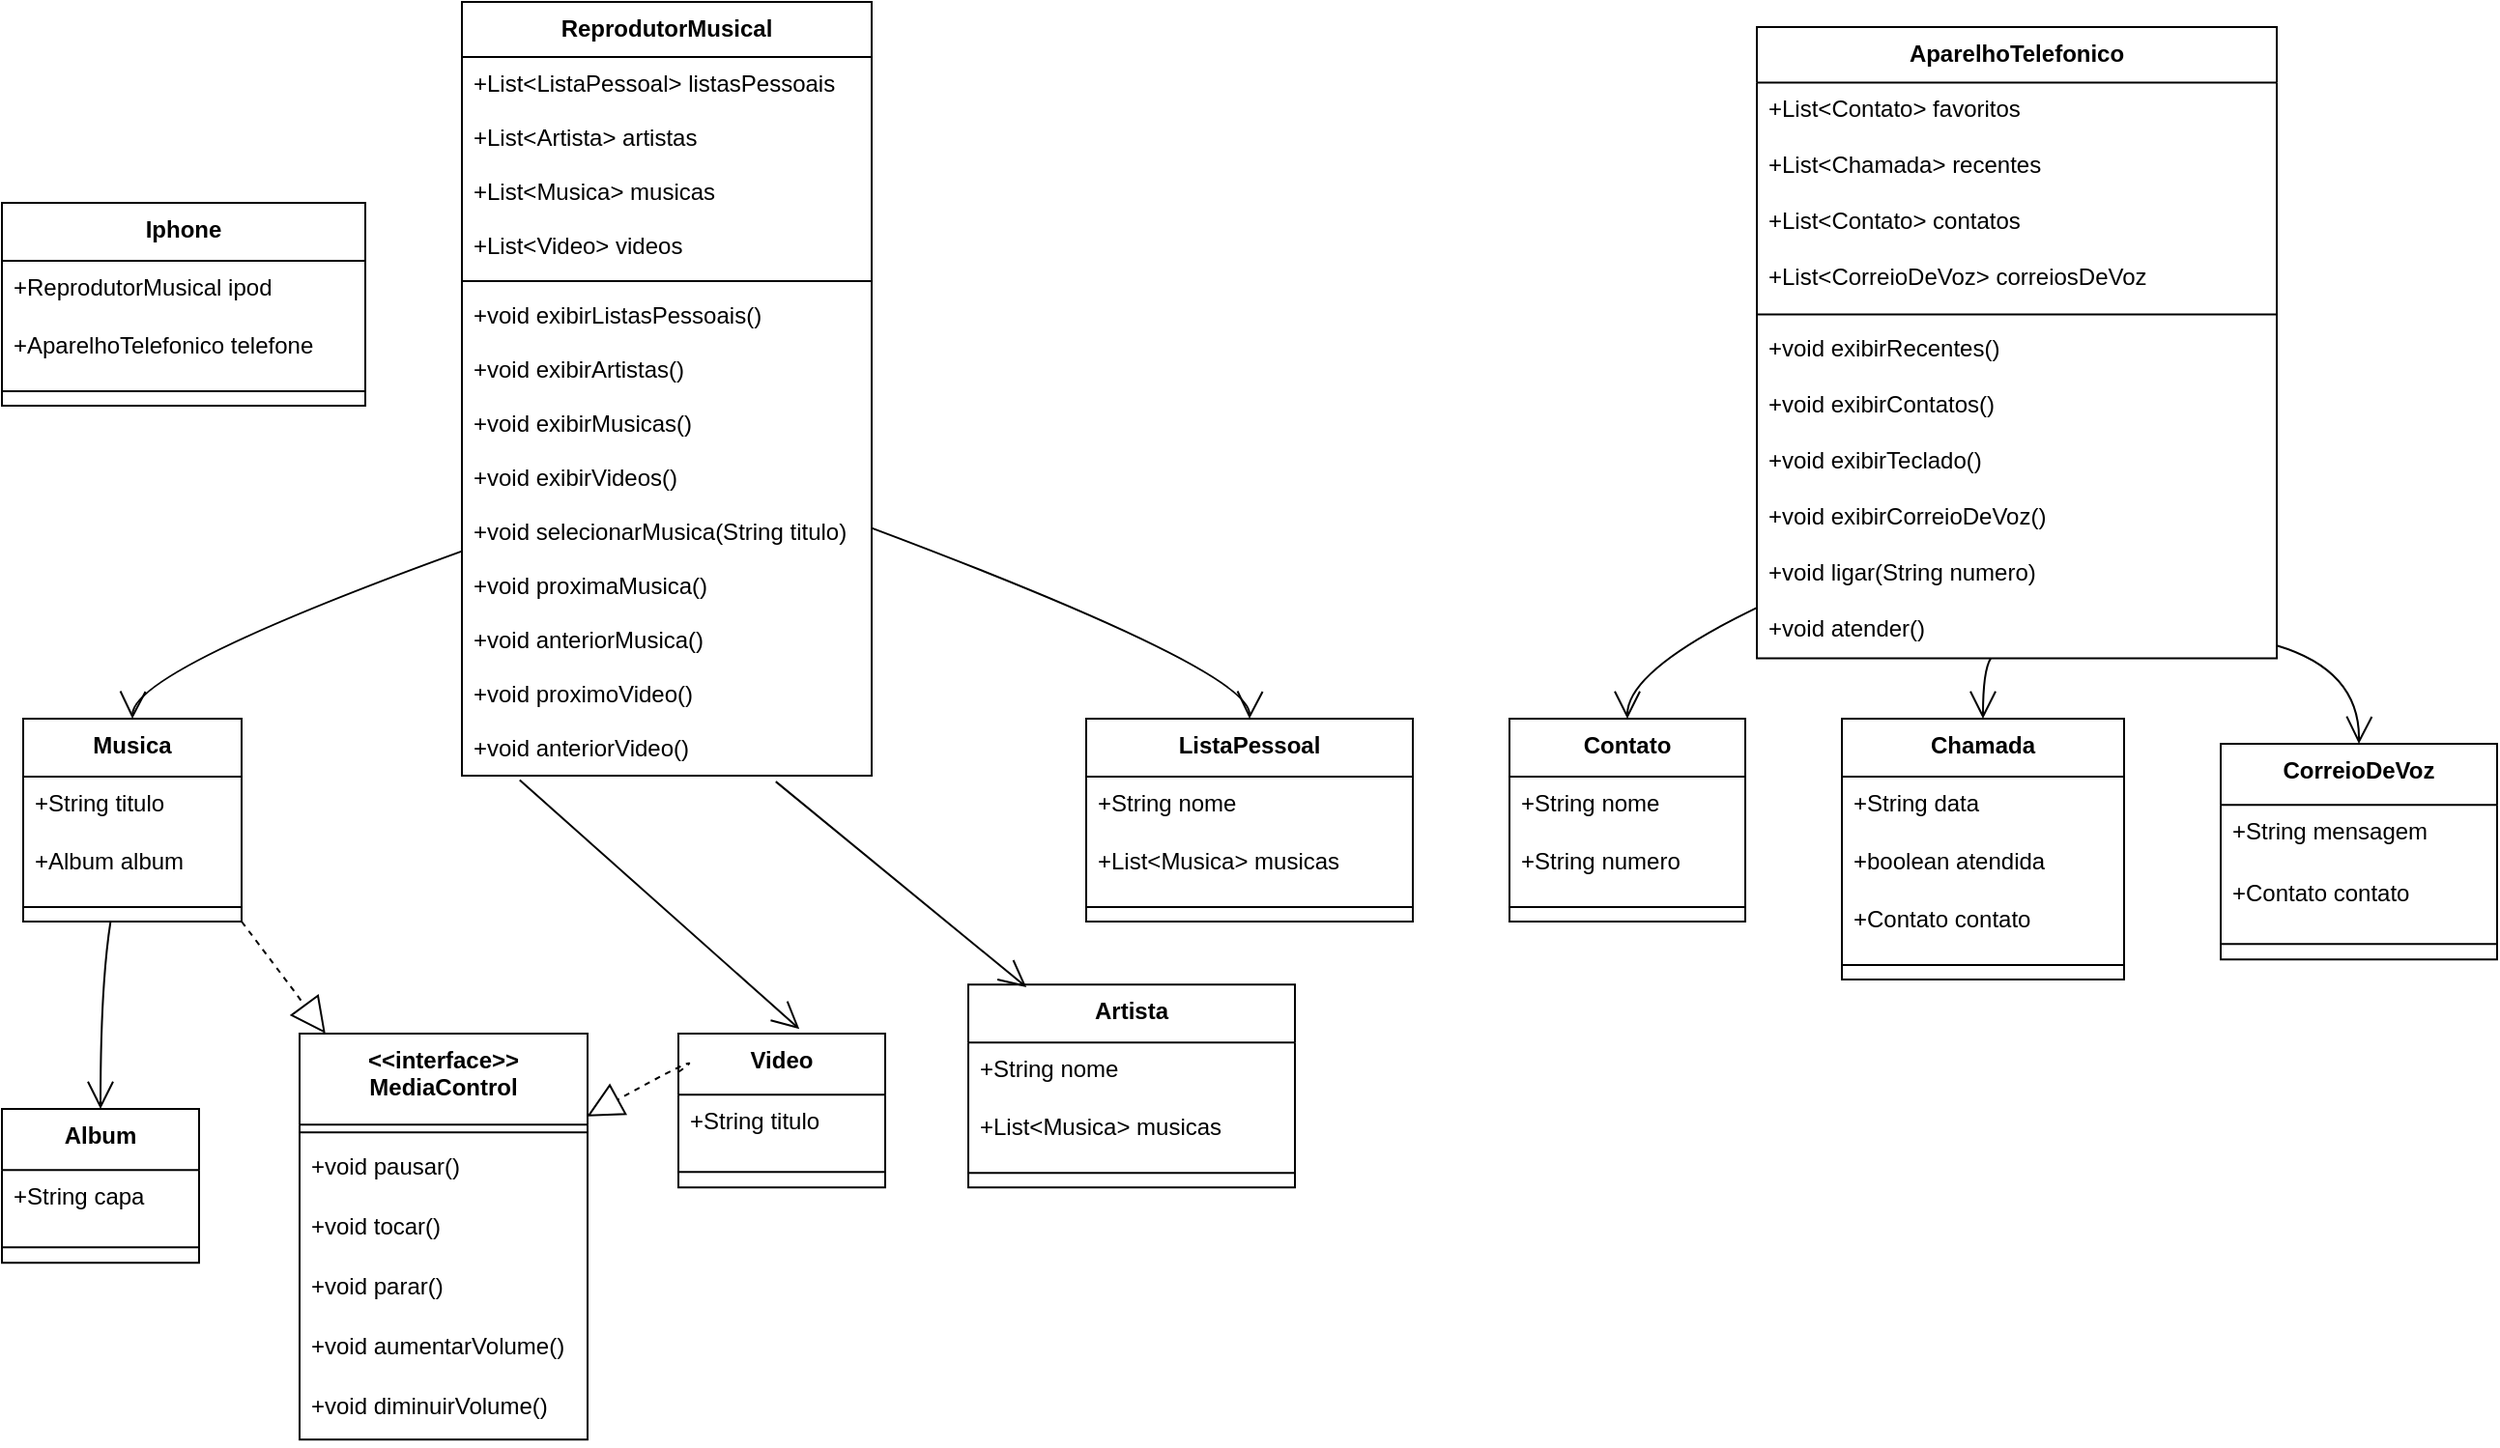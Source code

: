 <mxfile version="24.5.3" type="device">
  <diagram name="Página-1" id="1jSZG0sVonBG3miUWWMu">
    <mxGraphModel dx="707" dy="492" grid="1" gridSize="10" guides="1" tooltips="1" connect="1" arrows="1" fold="1" page="1" pageScale="1" pageWidth="827" pageHeight="1169" math="0" shadow="0">
      <root>
        <mxCell id="0" />
        <mxCell id="1" parent="0" />
        <mxCell id="BVZRWS0BD94PqxGaZcw--161" value="Iphone" style="swimlane;fontStyle=1;align=center;verticalAlign=top;childLayout=stackLayout;horizontal=1;startSize=30;horizontalStack=0;resizeParent=1;resizeParentMax=0;resizeLast=0;collapsible=0;marginBottom=0;" vertex="1" parent="1">
          <mxGeometry x="20" y="124" width="188" height="105" as="geometry" />
        </mxCell>
        <mxCell id="BVZRWS0BD94PqxGaZcw--162" value="+ReprodutorMusical ipod" style="text;strokeColor=none;fillColor=none;align=left;verticalAlign=top;spacingLeft=4;spacingRight=4;overflow=hidden;rotatable=0;points=[[0,0.5],[1,0.5]];portConstraint=eastwest;" vertex="1" parent="BVZRWS0BD94PqxGaZcw--161">
          <mxGeometry y="30" width="188" height="30" as="geometry" />
        </mxCell>
        <mxCell id="BVZRWS0BD94PqxGaZcw--163" value="+AparelhoTelefonico telefone" style="text;strokeColor=none;fillColor=none;align=left;verticalAlign=top;spacingLeft=4;spacingRight=4;overflow=hidden;rotatable=0;points=[[0,0.5],[1,0.5]];portConstraint=eastwest;" vertex="1" parent="BVZRWS0BD94PqxGaZcw--161">
          <mxGeometry y="60" width="188" height="30" as="geometry" />
        </mxCell>
        <mxCell id="BVZRWS0BD94PqxGaZcw--164" style="line;strokeWidth=1;fillColor=none;align=left;verticalAlign=middle;spacingTop=-1;spacingLeft=3;spacingRight=3;rotatable=0;labelPosition=right;points=[];portConstraint=eastwest;strokeColor=inherit;" vertex="1" parent="BVZRWS0BD94PqxGaZcw--161">
          <mxGeometry y="90" width="188" height="15" as="geometry" />
        </mxCell>
        <mxCell id="BVZRWS0BD94PqxGaZcw--165" value="ReprodutorMusical" style="swimlane;fontStyle=1;align=center;verticalAlign=top;childLayout=stackLayout;horizontal=1;startSize=28.455;horizontalStack=0;resizeParent=1;resizeParentMax=0;resizeLast=0;collapsible=0;marginBottom=0;" vertex="1" parent="1">
          <mxGeometry x="258" y="20" width="212" height="400.455" as="geometry" />
        </mxCell>
        <mxCell id="BVZRWS0BD94PqxGaZcw--166" value="+List&lt;ListaPessoal&gt; listasPessoais" style="text;strokeColor=none;fillColor=none;align=left;verticalAlign=top;spacingLeft=4;spacingRight=4;overflow=hidden;rotatable=0;points=[[0,0.5],[1,0.5]];portConstraint=eastwest;" vertex="1" parent="BVZRWS0BD94PqxGaZcw--165">
          <mxGeometry y="28.455" width="212" height="28" as="geometry" />
        </mxCell>
        <mxCell id="BVZRWS0BD94PqxGaZcw--167" value="+List&lt;Artista&gt; artistas" style="text;strokeColor=none;fillColor=none;align=left;verticalAlign=top;spacingLeft=4;spacingRight=4;overflow=hidden;rotatable=0;points=[[0,0.5],[1,0.5]];portConstraint=eastwest;" vertex="1" parent="BVZRWS0BD94PqxGaZcw--165">
          <mxGeometry y="56.455" width="212" height="28" as="geometry" />
        </mxCell>
        <mxCell id="BVZRWS0BD94PqxGaZcw--168" value="+List&lt;Musica&gt; musicas" style="text;strokeColor=none;fillColor=none;align=left;verticalAlign=top;spacingLeft=4;spacingRight=4;overflow=hidden;rotatable=0;points=[[0,0.5],[1,0.5]];portConstraint=eastwest;" vertex="1" parent="BVZRWS0BD94PqxGaZcw--165">
          <mxGeometry y="84.455" width="212" height="28" as="geometry" />
        </mxCell>
        <mxCell id="BVZRWS0BD94PqxGaZcw--169" value="+List&lt;Video&gt; videos" style="text;strokeColor=none;fillColor=none;align=left;verticalAlign=top;spacingLeft=4;spacingRight=4;overflow=hidden;rotatable=0;points=[[0,0.5],[1,0.5]];portConstraint=eastwest;" vertex="1" parent="BVZRWS0BD94PqxGaZcw--165">
          <mxGeometry y="112.455" width="212" height="28" as="geometry" />
        </mxCell>
        <mxCell id="BVZRWS0BD94PqxGaZcw--170" style="line;strokeWidth=1;fillColor=none;align=left;verticalAlign=middle;spacingTop=-1;spacingLeft=3;spacingRight=3;rotatable=0;labelPosition=right;points=[];portConstraint=eastwest;strokeColor=inherit;" vertex="1" parent="BVZRWS0BD94PqxGaZcw--165">
          <mxGeometry y="140.455" width="212" height="8" as="geometry" />
        </mxCell>
        <mxCell id="BVZRWS0BD94PqxGaZcw--171" value="+void exibirListasPessoais()" style="text;strokeColor=none;fillColor=none;align=left;verticalAlign=top;spacingLeft=4;spacingRight=4;overflow=hidden;rotatable=0;points=[[0,0.5],[1,0.5]];portConstraint=eastwest;" vertex="1" parent="BVZRWS0BD94PqxGaZcw--165">
          <mxGeometry y="148.455" width="212" height="28" as="geometry" />
        </mxCell>
        <mxCell id="BVZRWS0BD94PqxGaZcw--172" value="+void exibirArtistas()" style="text;strokeColor=none;fillColor=none;align=left;verticalAlign=top;spacingLeft=4;spacingRight=4;overflow=hidden;rotatable=0;points=[[0,0.5],[1,0.5]];portConstraint=eastwest;" vertex="1" parent="BVZRWS0BD94PqxGaZcw--165">
          <mxGeometry y="176.455" width="212" height="28" as="geometry" />
        </mxCell>
        <mxCell id="BVZRWS0BD94PqxGaZcw--173" value="+void exibirMusicas()" style="text;strokeColor=none;fillColor=none;align=left;verticalAlign=top;spacingLeft=4;spacingRight=4;overflow=hidden;rotatable=0;points=[[0,0.5],[1,0.5]];portConstraint=eastwest;" vertex="1" parent="BVZRWS0BD94PqxGaZcw--165">
          <mxGeometry y="204.455" width="212" height="28" as="geometry" />
        </mxCell>
        <mxCell id="BVZRWS0BD94PqxGaZcw--174" value="+void exibirVideos()" style="text;strokeColor=none;fillColor=none;align=left;verticalAlign=top;spacingLeft=4;spacingRight=4;overflow=hidden;rotatable=0;points=[[0,0.5],[1,0.5]];portConstraint=eastwest;" vertex="1" parent="BVZRWS0BD94PqxGaZcw--165">
          <mxGeometry y="232.455" width="212" height="28" as="geometry" />
        </mxCell>
        <mxCell id="BVZRWS0BD94PqxGaZcw--175" value="+void selecionarMusica(String titulo)" style="text;strokeColor=none;fillColor=none;align=left;verticalAlign=top;spacingLeft=4;spacingRight=4;overflow=hidden;rotatable=0;points=[[0,0.5],[1,0.5]];portConstraint=eastwest;" vertex="1" parent="BVZRWS0BD94PqxGaZcw--165">
          <mxGeometry y="260.455" width="212" height="28" as="geometry" />
        </mxCell>
        <mxCell id="BVZRWS0BD94PqxGaZcw--176" value="+void proximaMusica()" style="text;strokeColor=none;fillColor=none;align=left;verticalAlign=top;spacingLeft=4;spacingRight=4;overflow=hidden;rotatable=0;points=[[0,0.5],[1,0.5]];portConstraint=eastwest;" vertex="1" parent="BVZRWS0BD94PqxGaZcw--165">
          <mxGeometry y="288.455" width="212" height="28" as="geometry" />
        </mxCell>
        <mxCell id="BVZRWS0BD94PqxGaZcw--239" value="+void anteriorMusica()" style="text;strokeColor=none;fillColor=none;align=left;verticalAlign=top;spacingLeft=4;spacingRight=4;overflow=hidden;rotatable=0;points=[[0,0.5],[1,0.5]];portConstraint=eastwest;" vertex="1" parent="BVZRWS0BD94PqxGaZcw--165">
          <mxGeometry y="316.455" width="212" height="28" as="geometry" />
        </mxCell>
        <mxCell id="BVZRWS0BD94PqxGaZcw--240" value="+void proximoVideo()" style="text;strokeColor=none;fillColor=none;align=left;verticalAlign=top;spacingLeft=4;spacingRight=4;overflow=hidden;rotatable=0;points=[[0,0.5],[1,0.5]];portConstraint=eastwest;" vertex="1" parent="BVZRWS0BD94PqxGaZcw--165">
          <mxGeometry y="344.455" width="212" height="28" as="geometry" />
        </mxCell>
        <mxCell id="BVZRWS0BD94PqxGaZcw--241" value="+void anteriorVideo()" style="text;strokeColor=none;fillColor=none;align=left;verticalAlign=top;spacingLeft=4;spacingRight=4;overflow=hidden;rotatable=0;points=[[0,0.5],[1,0.5]];portConstraint=eastwest;" vertex="1" parent="BVZRWS0BD94PqxGaZcw--165">
          <mxGeometry y="372.455" width="212" height="28" as="geometry" />
        </mxCell>
        <mxCell id="BVZRWS0BD94PqxGaZcw--177" value="AparelhoTelefonico" style="swimlane;fontStyle=1;align=center;verticalAlign=top;childLayout=stackLayout;horizontal=1;startSize=28.7;horizontalStack=0;resizeParent=1;resizeParentMax=0;resizeLast=0;collapsible=0;marginBottom=0;" vertex="1" parent="1">
          <mxGeometry x="928" y="33" width="269" height="326.7" as="geometry" />
        </mxCell>
        <mxCell id="BVZRWS0BD94PqxGaZcw--178" value="+List&lt;Contato&gt; favoritos" style="text;strokeColor=none;fillColor=none;align=left;verticalAlign=top;spacingLeft=4;spacingRight=4;overflow=hidden;rotatable=0;points=[[0,0.5],[1,0.5]];portConstraint=eastwest;" vertex="1" parent="BVZRWS0BD94PqxGaZcw--177">
          <mxGeometry y="28.7" width="269" height="29" as="geometry" />
        </mxCell>
        <mxCell id="BVZRWS0BD94PqxGaZcw--179" value="+List&lt;Chamada&gt; recentes" style="text;strokeColor=none;fillColor=none;align=left;verticalAlign=top;spacingLeft=4;spacingRight=4;overflow=hidden;rotatable=0;points=[[0,0.5],[1,0.5]];portConstraint=eastwest;" vertex="1" parent="BVZRWS0BD94PqxGaZcw--177">
          <mxGeometry y="57.7" width="269" height="29" as="geometry" />
        </mxCell>
        <mxCell id="BVZRWS0BD94PqxGaZcw--180" value="+List&lt;Contato&gt; contatos" style="text;strokeColor=none;fillColor=none;align=left;verticalAlign=top;spacingLeft=4;spacingRight=4;overflow=hidden;rotatable=0;points=[[0,0.5],[1,0.5]];portConstraint=eastwest;" vertex="1" parent="BVZRWS0BD94PqxGaZcw--177">
          <mxGeometry y="86.7" width="269" height="29" as="geometry" />
        </mxCell>
        <mxCell id="BVZRWS0BD94PqxGaZcw--181" value="+List&lt;CorreioDeVoz&gt; correiosDeVoz" style="text;strokeColor=none;fillColor=none;align=left;verticalAlign=top;spacingLeft=4;spacingRight=4;overflow=hidden;rotatable=0;points=[[0,0.5],[1,0.5]];portConstraint=eastwest;" vertex="1" parent="BVZRWS0BD94PqxGaZcw--177">
          <mxGeometry y="115.7" width="269" height="29" as="geometry" />
        </mxCell>
        <mxCell id="BVZRWS0BD94PqxGaZcw--182" style="line;strokeWidth=1;fillColor=none;align=left;verticalAlign=middle;spacingTop=-1;spacingLeft=3;spacingRight=3;rotatable=0;labelPosition=right;points=[];portConstraint=eastwest;strokeColor=inherit;" vertex="1" parent="BVZRWS0BD94PqxGaZcw--177">
          <mxGeometry y="144.7" width="269" height="8" as="geometry" />
        </mxCell>
        <mxCell id="BVZRWS0BD94PqxGaZcw--184" value="+void exibirRecentes()" style="text;strokeColor=none;fillColor=none;align=left;verticalAlign=top;spacingLeft=4;spacingRight=4;overflow=hidden;rotatable=0;points=[[0,0.5],[1,0.5]];portConstraint=eastwest;" vertex="1" parent="BVZRWS0BD94PqxGaZcw--177">
          <mxGeometry y="152.7" width="269" height="29" as="geometry" />
        </mxCell>
        <mxCell id="BVZRWS0BD94PqxGaZcw--185" value="+void exibirContatos()" style="text;strokeColor=none;fillColor=none;align=left;verticalAlign=top;spacingLeft=4;spacingRight=4;overflow=hidden;rotatable=0;points=[[0,0.5],[1,0.5]];portConstraint=eastwest;" vertex="1" parent="BVZRWS0BD94PqxGaZcw--177">
          <mxGeometry y="181.7" width="269" height="29" as="geometry" />
        </mxCell>
        <mxCell id="BVZRWS0BD94PqxGaZcw--186" value="+void exibirTeclado()" style="text;strokeColor=none;fillColor=none;align=left;verticalAlign=top;spacingLeft=4;spacingRight=4;overflow=hidden;rotatable=0;points=[[0,0.5],[1,0.5]];portConstraint=eastwest;" vertex="1" parent="BVZRWS0BD94PqxGaZcw--177">
          <mxGeometry y="210.7" width="269" height="29" as="geometry" />
        </mxCell>
        <mxCell id="BVZRWS0BD94PqxGaZcw--187" value="+void exibirCorreioDeVoz()" style="text;strokeColor=none;fillColor=none;align=left;verticalAlign=top;spacingLeft=4;spacingRight=4;overflow=hidden;rotatable=0;points=[[0,0.5],[1,0.5]];portConstraint=eastwest;" vertex="1" parent="BVZRWS0BD94PqxGaZcw--177">
          <mxGeometry y="239.7" width="269" height="29" as="geometry" />
        </mxCell>
        <mxCell id="BVZRWS0BD94PqxGaZcw--244" value="+void ligar(String numero)" style="text;strokeColor=none;fillColor=none;align=left;verticalAlign=top;spacingLeft=4;spacingRight=4;overflow=hidden;rotatable=0;points=[[0,0.5],[1,0.5]];portConstraint=eastwest;" vertex="1" parent="BVZRWS0BD94PqxGaZcw--177">
          <mxGeometry y="268.7" width="269" height="29" as="geometry" />
        </mxCell>
        <mxCell id="BVZRWS0BD94PqxGaZcw--245" value="+void atender()" style="text;strokeColor=none;fillColor=none;align=left;verticalAlign=top;spacingLeft=4;spacingRight=4;overflow=hidden;rotatable=0;points=[[0,0.5],[1,0.5]];portConstraint=eastwest;" vertex="1" parent="BVZRWS0BD94PqxGaZcw--177">
          <mxGeometry y="297.7" width="269" height="29" as="geometry" />
        </mxCell>
        <mxCell id="BVZRWS0BD94PqxGaZcw--188" value="Musica" style="swimlane;fontStyle=1;align=center;verticalAlign=top;childLayout=stackLayout;horizontal=1;startSize=30;horizontalStack=0;resizeParent=1;resizeParentMax=0;resizeLast=0;collapsible=0;marginBottom=0;" vertex="1" parent="1">
          <mxGeometry x="31" y="391" width="113" height="105" as="geometry" />
        </mxCell>
        <mxCell id="BVZRWS0BD94PqxGaZcw--189" value="+String titulo" style="text;strokeColor=none;fillColor=none;align=left;verticalAlign=top;spacingLeft=4;spacingRight=4;overflow=hidden;rotatable=0;points=[[0,0.5],[1,0.5]];portConstraint=eastwest;" vertex="1" parent="BVZRWS0BD94PqxGaZcw--188">
          <mxGeometry y="30" width="113" height="30" as="geometry" />
        </mxCell>
        <mxCell id="BVZRWS0BD94PqxGaZcw--190" value="+Album album" style="text;strokeColor=none;fillColor=none;align=left;verticalAlign=top;spacingLeft=4;spacingRight=4;overflow=hidden;rotatable=0;points=[[0,0.5],[1,0.5]];portConstraint=eastwest;" vertex="1" parent="BVZRWS0BD94PqxGaZcw--188">
          <mxGeometry y="60" width="113" height="30" as="geometry" />
        </mxCell>
        <mxCell id="BVZRWS0BD94PqxGaZcw--191" style="line;strokeWidth=1;fillColor=none;align=left;verticalAlign=middle;spacingTop=-1;spacingLeft=3;spacingRight=3;rotatable=0;labelPosition=right;points=[];portConstraint=eastwest;strokeColor=inherit;" vertex="1" parent="BVZRWS0BD94PqxGaZcw--188">
          <mxGeometry y="90" width="113" height="15" as="geometry" />
        </mxCell>
        <mxCell id="BVZRWS0BD94PqxGaZcw--192" value="Album" style="swimlane;fontStyle=1;align=center;verticalAlign=top;childLayout=stackLayout;horizontal=1;startSize=31.6;horizontalStack=0;resizeParent=1;resizeParentMax=0;resizeLast=0;collapsible=0;marginBottom=0;" vertex="1" parent="1">
          <mxGeometry x="20" y="593" width="102" height="79.6" as="geometry" />
        </mxCell>
        <mxCell id="BVZRWS0BD94PqxGaZcw--193" value="+String capa" style="text;strokeColor=none;fillColor=none;align=left;verticalAlign=top;spacingLeft=4;spacingRight=4;overflow=hidden;rotatable=0;points=[[0,0.5],[1,0.5]];portConstraint=eastwest;" vertex="1" parent="BVZRWS0BD94PqxGaZcw--192">
          <mxGeometry y="31.6" width="102" height="32" as="geometry" />
        </mxCell>
        <mxCell id="BVZRWS0BD94PqxGaZcw--194" style="line;strokeWidth=1;fillColor=none;align=left;verticalAlign=middle;spacingTop=-1;spacingLeft=3;spacingRight=3;rotatable=0;labelPosition=right;points=[];portConstraint=eastwest;strokeColor=inherit;" vertex="1" parent="BVZRWS0BD94PqxGaZcw--192">
          <mxGeometry y="63.6" width="102" height="16" as="geometry" />
        </mxCell>
        <mxCell id="BVZRWS0BD94PqxGaZcw--195" value="Video" style="swimlane;fontStyle=1;align=center;verticalAlign=top;childLayout=stackLayout;horizontal=1;startSize=31.6;horizontalStack=0;resizeParent=1;resizeParentMax=0;resizeLast=0;collapsible=0;marginBottom=0;" vertex="1" parent="1">
          <mxGeometry x="370" y="554" width="107" height="79.6" as="geometry" />
        </mxCell>
        <mxCell id="BVZRWS0BD94PqxGaZcw--196" value="+String titulo" style="text;strokeColor=none;fillColor=none;align=left;verticalAlign=top;spacingLeft=4;spacingRight=4;overflow=hidden;rotatable=0;points=[[0,0.5],[1,0.5]];portConstraint=eastwest;" vertex="1" parent="BVZRWS0BD94PqxGaZcw--195">
          <mxGeometry y="31.6" width="107" height="32" as="geometry" />
        </mxCell>
        <mxCell id="BVZRWS0BD94PqxGaZcw--197" style="line;strokeWidth=1;fillColor=none;align=left;verticalAlign=middle;spacingTop=-1;spacingLeft=3;spacingRight=3;rotatable=0;labelPosition=right;points=[];portConstraint=eastwest;strokeColor=inherit;" vertex="1" parent="BVZRWS0BD94PqxGaZcw--195">
          <mxGeometry y="63.6" width="107" height="16" as="geometry" />
        </mxCell>
        <mxCell id="BVZRWS0BD94PqxGaZcw--198" value="Contato" style="swimlane;fontStyle=1;align=center;verticalAlign=top;childLayout=stackLayout;horizontal=1;startSize=30;horizontalStack=0;resizeParent=1;resizeParentMax=0;resizeLast=0;collapsible=0;marginBottom=0;" vertex="1" parent="1">
          <mxGeometry x="800" y="391" width="122" height="105" as="geometry" />
        </mxCell>
        <mxCell id="BVZRWS0BD94PqxGaZcw--199" value="+String nome" style="text;strokeColor=none;fillColor=none;align=left;verticalAlign=top;spacingLeft=4;spacingRight=4;overflow=hidden;rotatable=0;points=[[0,0.5],[1,0.5]];portConstraint=eastwest;" vertex="1" parent="BVZRWS0BD94PqxGaZcw--198">
          <mxGeometry y="30" width="122" height="30" as="geometry" />
        </mxCell>
        <mxCell id="BVZRWS0BD94PqxGaZcw--200" value="+String numero" style="text;strokeColor=none;fillColor=none;align=left;verticalAlign=top;spacingLeft=4;spacingRight=4;overflow=hidden;rotatable=0;points=[[0,0.5],[1,0.5]];portConstraint=eastwest;" vertex="1" parent="BVZRWS0BD94PqxGaZcw--198">
          <mxGeometry y="60" width="122" height="30" as="geometry" />
        </mxCell>
        <mxCell id="BVZRWS0BD94PqxGaZcw--201" style="line;strokeWidth=1;fillColor=none;align=left;verticalAlign=middle;spacingTop=-1;spacingLeft=3;spacingRight=3;rotatable=0;labelPosition=right;points=[];portConstraint=eastwest;strokeColor=inherit;" vertex="1" parent="BVZRWS0BD94PqxGaZcw--198">
          <mxGeometry y="90" width="122" height="15" as="geometry" />
        </mxCell>
        <mxCell id="BVZRWS0BD94PqxGaZcw--202" value="Artista" style="swimlane;fontStyle=1;align=center;verticalAlign=top;childLayout=stackLayout;horizontal=1;startSize=30;horizontalStack=0;resizeParent=1;resizeParentMax=0;resizeLast=0;collapsible=0;marginBottom=0;" vertex="1" parent="1">
          <mxGeometry x="520" y="528.6" width="169" height="105" as="geometry" />
        </mxCell>
        <mxCell id="BVZRWS0BD94PqxGaZcw--203" value="+String nome" style="text;strokeColor=none;fillColor=none;align=left;verticalAlign=top;spacingLeft=4;spacingRight=4;overflow=hidden;rotatable=0;points=[[0,0.5],[1,0.5]];portConstraint=eastwest;" vertex="1" parent="BVZRWS0BD94PqxGaZcw--202">
          <mxGeometry y="30" width="169" height="30" as="geometry" />
        </mxCell>
        <mxCell id="BVZRWS0BD94PqxGaZcw--204" value="+List&lt;Musica&gt; musicas" style="text;strokeColor=none;fillColor=none;align=left;verticalAlign=top;spacingLeft=4;spacingRight=4;overflow=hidden;rotatable=0;points=[[0,0.5],[1,0.5]];portConstraint=eastwest;" vertex="1" parent="BVZRWS0BD94PqxGaZcw--202">
          <mxGeometry y="60" width="169" height="30" as="geometry" />
        </mxCell>
        <mxCell id="BVZRWS0BD94PqxGaZcw--205" style="line;strokeWidth=1;fillColor=none;align=left;verticalAlign=middle;spacingTop=-1;spacingLeft=3;spacingRight=3;rotatable=0;labelPosition=right;points=[];portConstraint=eastwest;strokeColor=inherit;" vertex="1" parent="BVZRWS0BD94PqxGaZcw--202">
          <mxGeometry y="90" width="169" height="15" as="geometry" />
        </mxCell>
        <mxCell id="BVZRWS0BD94PqxGaZcw--206" value="ListaPessoal" style="swimlane;fontStyle=1;align=center;verticalAlign=top;childLayout=stackLayout;horizontal=1;startSize=30;horizontalStack=0;resizeParent=1;resizeParentMax=0;resizeLast=0;collapsible=0;marginBottom=0;" vertex="1" parent="1">
          <mxGeometry x="581" y="391" width="169" height="105" as="geometry" />
        </mxCell>
        <mxCell id="BVZRWS0BD94PqxGaZcw--207" value="+String nome" style="text;strokeColor=none;fillColor=none;align=left;verticalAlign=top;spacingLeft=4;spacingRight=4;overflow=hidden;rotatable=0;points=[[0,0.5],[1,0.5]];portConstraint=eastwest;" vertex="1" parent="BVZRWS0BD94PqxGaZcw--206">
          <mxGeometry y="30" width="169" height="30" as="geometry" />
        </mxCell>
        <mxCell id="BVZRWS0BD94PqxGaZcw--208" value="+List&lt;Musica&gt; musicas" style="text;strokeColor=none;fillColor=none;align=left;verticalAlign=top;spacingLeft=4;spacingRight=4;overflow=hidden;rotatable=0;points=[[0,0.5],[1,0.5]];portConstraint=eastwest;" vertex="1" parent="BVZRWS0BD94PqxGaZcw--206">
          <mxGeometry y="60" width="169" height="30" as="geometry" />
        </mxCell>
        <mxCell id="BVZRWS0BD94PqxGaZcw--209" style="line;strokeWidth=1;fillColor=none;align=left;verticalAlign=middle;spacingTop=-1;spacingLeft=3;spacingRight=3;rotatable=0;labelPosition=right;points=[];portConstraint=eastwest;strokeColor=inherit;" vertex="1" parent="BVZRWS0BD94PqxGaZcw--206">
          <mxGeometry y="90" width="169" height="15" as="geometry" />
        </mxCell>
        <mxCell id="BVZRWS0BD94PqxGaZcw--210" value="Chamada" style="swimlane;fontStyle=1;align=center;verticalAlign=top;childLayout=stackLayout;horizontal=1;startSize=30;horizontalStack=0;resizeParent=1;resizeParentMax=0;resizeLast=0;collapsible=0;marginBottom=0;" vertex="1" parent="1">
          <mxGeometry x="972" y="391" width="146" height="135" as="geometry" />
        </mxCell>
        <mxCell id="BVZRWS0BD94PqxGaZcw--211" value="+String data" style="text;strokeColor=none;fillColor=none;align=left;verticalAlign=top;spacingLeft=4;spacingRight=4;overflow=hidden;rotatable=0;points=[[0,0.5],[1,0.5]];portConstraint=eastwest;" vertex="1" parent="BVZRWS0BD94PqxGaZcw--210">
          <mxGeometry y="30" width="146" height="30" as="geometry" />
        </mxCell>
        <mxCell id="BVZRWS0BD94PqxGaZcw--212" value="+boolean atendida" style="text;strokeColor=none;fillColor=none;align=left;verticalAlign=top;spacingLeft=4;spacingRight=4;overflow=hidden;rotatable=0;points=[[0,0.5],[1,0.5]];portConstraint=eastwest;" vertex="1" parent="BVZRWS0BD94PqxGaZcw--210">
          <mxGeometry y="60" width="146" height="30" as="geometry" />
        </mxCell>
        <mxCell id="BVZRWS0BD94PqxGaZcw--242" value="+Contato contato" style="text;strokeColor=none;fillColor=none;align=left;verticalAlign=top;spacingLeft=4;spacingRight=4;overflow=hidden;rotatable=0;points=[[0,0.5],[1,0.5]];portConstraint=eastwest;" vertex="1" parent="BVZRWS0BD94PqxGaZcw--210">
          <mxGeometry y="90" width="146" height="30" as="geometry" />
        </mxCell>
        <mxCell id="BVZRWS0BD94PqxGaZcw--213" style="line;strokeWidth=1;fillColor=none;align=left;verticalAlign=middle;spacingTop=-1;spacingLeft=3;spacingRight=3;rotatable=0;labelPosition=right;points=[];portConstraint=eastwest;strokeColor=inherit;" vertex="1" parent="BVZRWS0BD94PqxGaZcw--210">
          <mxGeometry y="120" width="146" height="15" as="geometry" />
        </mxCell>
        <mxCell id="BVZRWS0BD94PqxGaZcw--214" value="CorreioDeVoz" style="swimlane;fontStyle=1;align=center;verticalAlign=top;childLayout=stackLayout;horizontal=1;startSize=31.6;horizontalStack=0;resizeParent=1;resizeParentMax=0;resizeLast=0;collapsible=0;marginBottom=0;" vertex="1" parent="1">
          <mxGeometry x="1168" y="404" width="143" height="111.6" as="geometry" />
        </mxCell>
        <mxCell id="BVZRWS0BD94PqxGaZcw--215" value="+String mensagem" style="text;strokeColor=none;fillColor=none;align=left;verticalAlign=top;spacingLeft=4;spacingRight=4;overflow=hidden;rotatable=0;points=[[0,0.5],[1,0.5]];portConstraint=eastwest;" vertex="1" parent="BVZRWS0BD94PqxGaZcw--214">
          <mxGeometry y="31.6" width="143" height="32" as="geometry" />
        </mxCell>
        <mxCell id="BVZRWS0BD94PqxGaZcw--243" value="+Contato contato" style="text;strokeColor=none;fillColor=none;align=left;verticalAlign=top;spacingLeft=4;spacingRight=4;overflow=hidden;rotatable=0;points=[[0,0.5],[1,0.5]];portConstraint=eastwest;" vertex="1" parent="BVZRWS0BD94PqxGaZcw--214">
          <mxGeometry y="63.6" width="143" height="32" as="geometry" />
        </mxCell>
        <mxCell id="BVZRWS0BD94PqxGaZcw--216" style="line;strokeWidth=1;fillColor=none;align=left;verticalAlign=middle;spacingTop=-1;spacingLeft=3;spacingRight=3;rotatable=0;labelPosition=right;points=[];portConstraint=eastwest;strokeColor=inherit;" vertex="1" parent="BVZRWS0BD94PqxGaZcw--214">
          <mxGeometry y="95.6" width="143" height="16" as="geometry" />
        </mxCell>
        <mxCell id="BVZRWS0BD94PqxGaZcw--217" value="&lt;&lt;interface&gt;&gt;&#xa;MediaControl" style="swimlane;fontStyle=1;align=center;verticalAlign=top;childLayout=stackLayout;horizontal=1;startSize=47.1;horizontalStack=0;resizeParent=1;resizeParentMax=0;resizeLast=0;collapsible=0;marginBottom=0;" vertex="1" parent="1">
          <mxGeometry x="174" y="554" width="149" height="210.1" as="geometry" />
        </mxCell>
        <mxCell id="BVZRWS0BD94PqxGaZcw--218" style="line;strokeWidth=1;fillColor=none;align=left;verticalAlign=middle;spacingTop=-1;spacingLeft=3;spacingRight=3;rotatable=0;labelPosition=right;points=[];portConstraint=eastwest;strokeColor=inherit;" vertex="1" parent="BVZRWS0BD94PqxGaZcw--217">
          <mxGeometry y="47.1" width="149" height="8" as="geometry" />
        </mxCell>
        <mxCell id="BVZRWS0BD94PqxGaZcw--219" value="+void pausar()" style="text;strokeColor=none;fillColor=none;align=left;verticalAlign=top;spacingLeft=4;spacingRight=4;overflow=hidden;rotatable=0;points=[[0,0.5],[1,0.5]];portConstraint=eastwest;" vertex="1" parent="BVZRWS0BD94PqxGaZcw--217">
          <mxGeometry y="55.1" width="149" height="31" as="geometry" />
        </mxCell>
        <mxCell id="BVZRWS0BD94PqxGaZcw--220" value="+void tocar()" style="text;strokeColor=none;fillColor=none;align=left;verticalAlign=top;spacingLeft=4;spacingRight=4;overflow=hidden;rotatable=0;points=[[0,0.5],[1,0.5]];portConstraint=eastwest;" vertex="1" parent="BVZRWS0BD94PqxGaZcw--217">
          <mxGeometry y="86.1" width="149" height="31" as="geometry" />
        </mxCell>
        <mxCell id="BVZRWS0BD94PqxGaZcw--221" value="+void parar()" style="text;strokeColor=none;fillColor=none;align=left;verticalAlign=top;spacingLeft=4;spacingRight=4;overflow=hidden;rotatable=0;points=[[0,0.5],[1,0.5]];portConstraint=eastwest;" vertex="1" parent="BVZRWS0BD94PqxGaZcw--217">
          <mxGeometry y="117.1" width="149" height="31" as="geometry" />
        </mxCell>
        <mxCell id="BVZRWS0BD94PqxGaZcw--236" value="+void aumentarVolume()" style="text;strokeColor=none;fillColor=none;align=left;verticalAlign=top;spacingLeft=4;spacingRight=4;overflow=hidden;rotatable=0;points=[[0,0.5],[1,0.5]];portConstraint=eastwest;" vertex="1" parent="BVZRWS0BD94PqxGaZcw--217">
          <mxGeometry y="148.1" width="149" height="31" as="geometry" />
        </mxCell>
        <mxCell id="BVZRWS0BD94PqxGaZcw--237" value="+void diminuirVolume()" style="text;strokeColor=none;fillColor=none;align=left;verticalAlign=top;spacingLeft=4;spacingRight=4;overflow=hidden;rotatable=0;points=[[0,0.5],[1,0.5]];portConstraint=eastwest;" vertex="1" parent="BVZRWS0BD94PqxGaZcw--217">
          <mxGeometry y="179.1" width="149" height="31" as="geometry" />
        </mxCell>
        <mxCell id="BVZRWS0BD94PqxGaZcw--222" value="" style="curved=1;startArrow=none;endArrow=open;endSize=12;exitX=0;exitY=0.71;entryX=0.5;entryY=0;rounded=0;" edge="1" parent="1" source="BVZRWS0BD94PqxGaZcw--165" target="BVZRWS0BD94PqxGaZcw--188">
          <mxGeometry relative="1" as="geometry">
            <Array as="points">
              <mxPoint x="88" y="366" />
            </Array>
          </mxGeometry>
        </mxCell>
        <mxCell id="BVZRWS0BD94PqxGaZcw--224" value="" style="curved=1;startArrow=none;endArrow=open;endSize=12;exitX=0.766;exitY=1.111;entryX=0.178;entryY=0.013;rounded=0;exitDx=0;exitDy=0;exitPerimeter=0;entryDx=0;entryDy=0;entryPerimeter=0;" edge="1" parent="1" source="BVZRWS0BD94PqxGaZcw--241" target="BVZRWS0BD94PqxGaZcw--202">
          <mxGeometry relative="1" as="geometry">
            <Array as="points" />
            <mxPoint x="560.004" y="457.059" as="sourcePoint" />
            <mxPoint x="569.72" y="510.0" as="targetPoint" />
          </mxGeometry>
        </mxCell>
        <mxCell id="BVZRWS0BD94PqxGaZcw--225" value="" style="curved=1;startArrow=none;endArrow=open;endSize=12;exitX=1;exitY=0.68;entryX=0.5;entryY=0;rounded=0;" edge="1" parent="1" source="BVZRWS0BD94PqxGaZcw--165" target="BVZRWS0BD94PqxGaZcw--206">
          <mxGeometry relative="1" as="geometry">
            <Array as="points">
              <mxPoint x="666" y="366" />
            </Array>
          </mxGeometry>
        </mxCell>
        <mxCell id="BVZRWS0BD94PqxGaZcw--226" value="" style="curved=1;startArrow=none;endArrow=open;endSize=12;exitX=0.4;exitY=1;entryX=0.5;entryY=0;rounded=0;" edge="1" parent="1" source="BVZRWS0BD94PqxGaZcw--188" target="BVZRWS0BD94PqxGaZcw--192">
          <mxGeometry relative="1" as="geometry">
            <Array as="points">
              <mxPoint x="71" y="529" />
            </Array>
          </mxGeometry>
        </mxCell>
        <mxCell id="BVZRWS0BD94PqxGaZcw--227" value="" style="curved=1;startArrow=none;endArrow=open;endSize=12;exitX=0;exitY=0.92;entryX=0.5;entryY=0;rounded=0;" edge="1" parent="1" source="BVZRWS0BD94PqxGaZcw--177" target="BVZRWS0BD94PqxGaZcw--198">
          <mxGeometry relative="1" as="geometry">
            <Array as="points">
              <mxPoint x="861" y="366" />
            </Array>
          </mxGeometry>
        </mxCell>
        <mxCell id="BVZRWS0BD94PqxGaZcw--228" value="" style="curved=1;startArrow=none;endArrow=open;endSize=12;exitX=0.45;exitY=1;entryX=0.5;entryY=0;rounded=0;" edge="1" parent="1" source="BVZRWS0BD94PqxGaZcw--177" target="BVZRWS0BD94PqxGaZcw--210">
          <mxGeometry relative="1" as="geometry">
            <Array as="points">
              <mxPoint x="1045" y="366" />
            </Array>
          </mxGeometry>
        </mxCell>
        <mxCell id="BVZRWS0BD94PqxGaZcw--229" value="" style="curved=1;startArrow=none;endArrow=open;endSize=12;exitX=1;exitY=0.98;entryX=0.5;entryY=0;rounded=0;" edge="1" parent="1" source="BVZRWS0BD94PqxGaZcw--177" target="BVZRWS0BD94PqxGaZcw--214">
          <mxGeometry relative="1" as="geometry">
            <Array as="points">
              <mxPoint x="1240" y="366" />
            </Array>
          </mxGeometry>
        </mxCell>
        <mxCell id="BVZRWS0BD94PqxGaZcw--230" value="" style="curved=1;dashed=1;startArrow=none;endArrow=block;endSize=16;endFill=0;exitX=1;exitY=1;entryX=0.09;entryY=0;rounded=0;" edge="1" parent="1" source="BVZRWS0BD94PqxGaZcw--188" target="BVZRWS0BD94PqxGaZcw--217">
          <mxGeometry relative="1" as="geometry">
            <Array as="points">
              <mxPoint x="169" y="529" />
            </Array>
          </mxGeometry>
        </mxCell>
        <mxCell id="BVZRWS0BD94PqxGaZcw--231" value="" style="curved=1;dashed=1;startArrow=none;endArrow=block;endSize=16;endFill=0;exitX=0;exitY=0.25;entryX=0.998;entryY=0.204;rounded=0;exitDx=0;exitDy=0;entryDx=0;entryDy=0;entryPerimeter=0;" edge="1" parent="1" source="BVZRWS0BD94PqxGaZcw--195" target="BVZRWS0BD94PqxGaZcw--217">
          <mxGeometry relative="1" as="geometry">
            <Array as="points">
              <mxPoint x="390" y="560" />
            </Array>
          </mxGeometry>
        </mxCell>
        <mxCell id="BVZRWS0BD94PqxGaZcw--238" value="" style="curved=1;startArrow=none;endArrow=open;endSize=12;exitX=0.141;exitY=1.084;entryX=0.585;entryY=-0.03;rounded=0;exitDx=0;exitDy=0;exitPerimeter=0;entryDx=0;entryDy=0;entryPerimeter=0;" edge="1" parent="1" source="BVZRWS0BD94PqxGaZcw--241" target="BVZRWS0BD94PqxGaZcw--195">
          <mxGeometry relative="1" as="geometry">
            <Array as="points" />
            <mxPoint x="268.004" y="346.459" as="sourcePoint" />
            <mxPoint x="277.72" y="399.4" as="targetPoint" />
          </mxGeometry>
        </mxCell>
      </root>
    </mxGraphModel>
  </diagram>
</mxfile>
